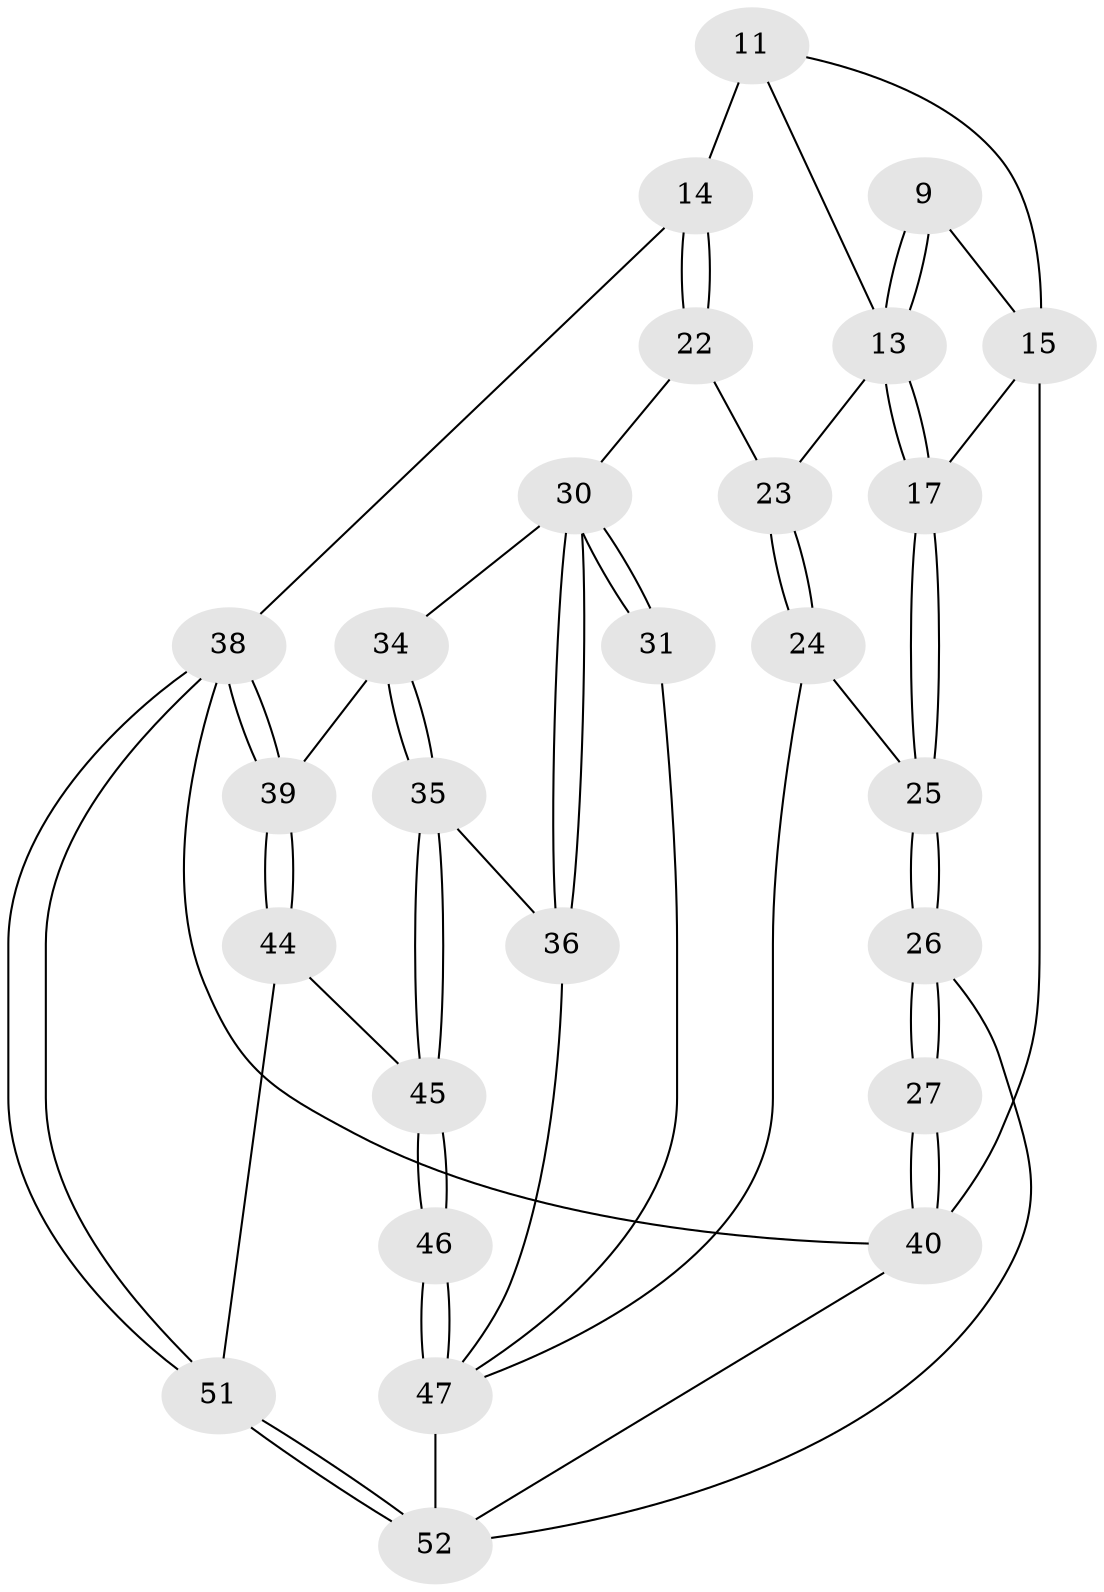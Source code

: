 // original degree distribution, {3: 0.038461538461538464, 5: 0.5384615384615384, 4: 0.23076923076923078, 6: 0.19230769230769232}
// Generated by graph-tools (version 1.1) at 2025/01/03/09/25 05:01:02]
// undirected, 26 vertices, 59 edges
graph export_dot {
graph [start="1"]
  node [color=gray90,style=filled];
  9 [pos="+0.19659799532777897+0.18622494726736322"];
  11 [pos="+0.4221437421268083+0.1874890216999576",super="+7"];
  13 [pos="+0.18472850717820366+0.30516225886746123",super="+12"];
  14 [pos="+0.6736655184402874+0",super="+2"];
  15 [pos="+0.07165464109554706+0.2771640664336221",super="+10"];
  17 [pos="+0.1686912811412499+0.3507252289299564"];
  22 [pos="+0.5692118393302984+0.4124419565125859"];
  23 [pos="+0.4321751476118434+0.3715762402996379"];
  24 [pos="+0.2208466560103873+0.5347971962056909"];
  25 [pos="+0.1904980436392869+0.5352987868176153"];
  26 [pos="+0.04290228639648343+0.6258236928094268"];
  27 [pos="+0+0.642933930239655"];
  30 [pos="+0.709865293473495+0.665314427024472",super="+29+20+21"];
  31 [pos="+0.5752855895176116+0.5374303597404178"];
  34 [pos="+0.8425342829907024+0.6253312282877889",super="+28"];
  35 [pos="+0.7723084753604296+0.6901860217289136"];
  36 [pos="+0.7323262447994211+0.6915228222841346"];
  38 [pos="+1+1",super="+3"];
  39 [pos="+1+0.8325445966642961",super="+37+18"];
  40 [pos="+0+1",super="+4+16"];
  44 [pos="+0.8513598083791265+0.8708812728506874"];
  45 [pos="+0.8446887444772125+0.86091279353526"];
  46 [pos="+0.5683878099040409+0.9212628520515663"];
  47 [pos="+0.5026286450715621+1",super="+41+43"];
  51 [pos="+0.9623568540776757+1",super="+49"];
  52 [pos="+0.5031681344235892+1",super="+48+42+50"];
  9 -- 13;
  9 -- 13;
  9 -- 15 [weight=2];
  11 -- 14 [weight=2];
  11 -- 15;
  11 -- 13;
  13 -- 17;
  13 -- 17;
  13 -- 23;
  14 -- 22;
  14 -- 22;
  14 -- 38;
  15 -- 17;
  15 -- 40 [weight=2];
  17 -- 25;
  17 -- 25;
  22 -- 23;
  22 -- 30;
  23 -- 24;
  23 -- 24;
  24 -- 25;
  24 -- 47;
  25 -- 26;
  25 -- 26;
  26 -- 27;
  26 -- 27;
  26 -- 52;
  27 -- 40 [weight=2];
  27 -- 40;
  30 -- 31 [weight=2];
  30 -- 31;
  30 -- 36;
  30 -- 36;
  30 -- 34 [weight=2];
  31 -- 47;
  34 -- 35;
  34 -- 35;
  34 -- 39 [weight=2];
  35 -- 36;
  35 -- 45;
  35 -- 45;
  36 -- 47;
  38 -- 39 [weight=2];
  38 -- 39;
  38 -- 51;
  38 -- 51;
  38 -- 40 [weight=2];
  39 -- 44;
  39 -- 44;
  40 -- 52;
  44 -- 45;
  44 -- 51;
  45 -- 46;
  45 -- 46;
  46 -- 47 [weight=2];
  46 -- 47;
  47 -- 52 [weight=2];
  51 -- 52 [weight=2];
  51 -- 52;
}
